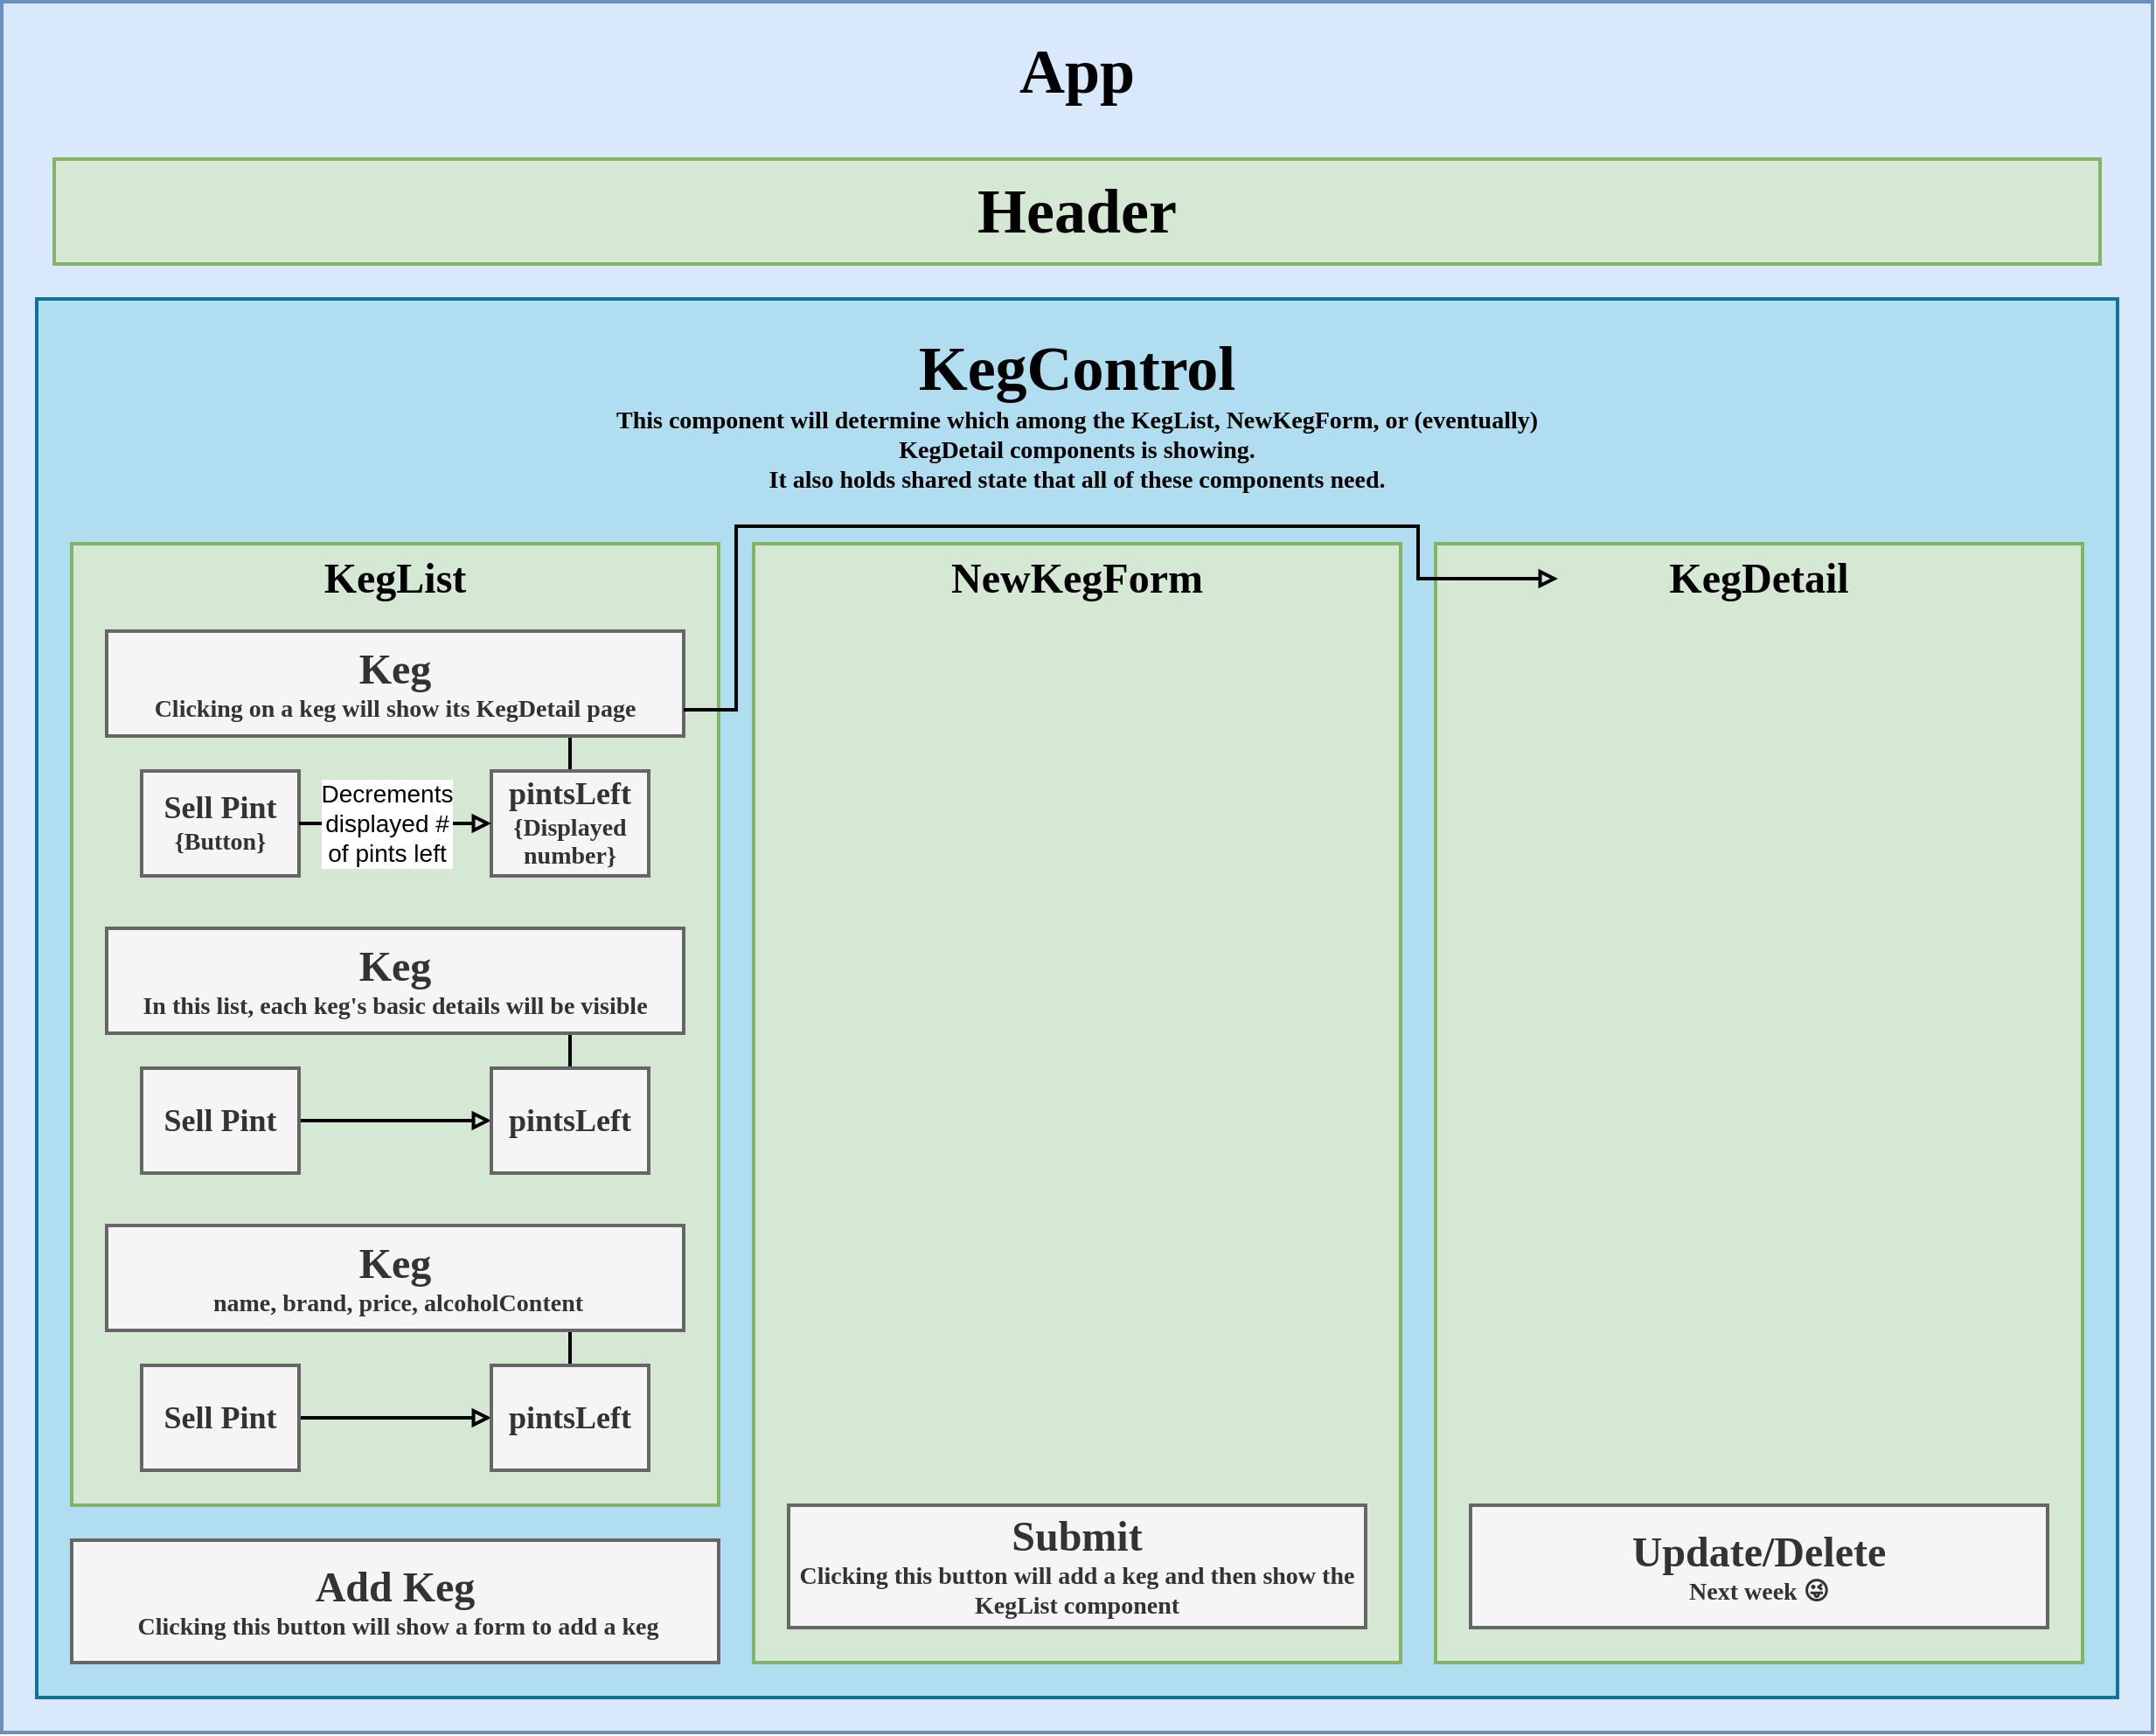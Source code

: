 <mxfile version="14.1.8" type="device"><diagram id="mD3gllbiSejDzujtqncb" name="Page-1"><mxGraphModel dx="3162" dy="1222" grid="1" gridSize="10" guides="1" tooltips="1" connect="1" arrows="1" fold="1" page="1" pageScale="1" pageWidth="1100" pageHeight="850" math="0" shadow="0"><root><mxCell id="0"/><mxCell id="1" parent="0"/><mxCell id="A_Lu4U9Y8x8mx7G1ReFX-2" value="" style="rounded=0;whiteSpace=wrap;html=1;strokeWidth=2;glass=0;sketch=0;shadow=0;fillColor=#dae8fc;strokeColor=#6c8ebf;" parent="1" vertex="1"><mxGeometry x="-10" y="10" width="1230" height="990" as="geometry"/></mxCell><mxCell id="A_Lu4U9Y8x8mx7G1ReFX-15" value="" style="rounded=0;whiteSpace=wrap;html=1;shadow=0;glass=0;sketch=0;strokeWidth=2;fillColor=#b1ddf0;strokeColor=#10739e;" parent="1" vertex="1"><mxGeometry x="10" y="180" width="1190" height="800" as="geometry"/></mxCell><mxCell id="A_Lu4U9Y8x8mx7G1ReFX-3" value="&lt;font data-font-src=&quot;https://fonts.googleapis.com/css?family=Roboto&quot; style=&quot;font-size: 36px&quot; face=&quot;gill sans mt&quot;&gt;&lt;b&gt;App&lt;/b&gt;&lt;/font&gt;" style="text;html=1;strokeColor=none;fillColor=none;align=center;verticalAlign=middle;whiteSpace=wrap;rounded=0;" parent="1" vertex="1"><mxGeometry x="555" y="10" width="100" height="80" as="geometry"/></mxCell><mxCell id="A_Lu4U9Y8x8mx7G1ReFX-4" value="" style="rounded=0;whiteSpace=wrap;html=1;shadow=0;glass=0;sketch=0;strokeWidth=2;fillColor=#d5e8d4;strokeColor=#82b366;" parent="1" vertex="1"><mxGeometry x="20" y="100" width="1170" height="60" as="geometry"/></mxCell><mxCell id="A_Lu4U9Y8x8mx7G1ReFX-5" value="&lt;font data-font-src=&quot;https://fonts.googleapis.com/css?family=Roboto&quot; style=&quot;font-size: 36px&quot; face=&quot;gill sans mt&quot;&gt;&lt;b&gt;Header&lt;/b&gt;&lt;/font&gt;" style="text;html=1;strokeColor=none;fillColor=none;align=center;verticalAlign=middle;whiteSpace=wrap;rounded=0;" parent="1" vertex="1"><mxGeometry x="555" y="90" width="100" height="80" as="geometry"/></mxCell><mxCell id="A_Lu4U9Y8x8mx7G1ReFX-6" value="" style="rounded=0;whiteSpace=wrap;html=1;shadow=0;glass=0;sketch=0;strokeWidth=2;fillColor=#d5e8d4;strokeColor=#82b366;" parent="1" vertex="1"><mxGeometry x="30" y="320" width="370" height="550" as="geometry"/></mxCell><mxCell id="A_Lu4U9Y8x8mx7G1ReFX-7" value="&lt;font data-font-src=&quot;https://fonts.googleapis.com/css?family=Roboto&quot; style=&quot;font-size: 24px&quot; face=&quot;gill sans mt&quot;&gt;&lt;b&gt;KegList&lt;/b&gt;&lt;/font&gt;" style="text;html=1;strokeColor=none;fillColor=none;align=center;verticalAlign=middle;whiteSpace=wrap;rounded=0;" parent="1" vertex="1"><mxGeometry x="100" y="320" width="230" height="40" as="geometry"/></mxCell><mxCell id="A_Lu4U9Y8x8mx7G1ReFX-28" style="edgeStyle=orthogonalEdgeStyle;rounded=0;orthogonalLoop=1;jettySize=auto;html=1;exitX=0.75;exitY=1;exitDx=0;exitDy=0;entryX=0.5;entryY=0;entryDx=0;entryDy=0;endArrow=none;endFill=0;strokeWidth=2;" parent="1" source="A_Lu4U9Y8x8mx7G1ReFX-8" target="A_Lu4U9Y8x8mx7G1ReFX-22" edge="1"><mxGeometry relative="1" as="geometry"/></mxCell><mxCell id="A_Lu4U9Y8x8mx7G1ReFX-8" value="&lt;font face=&quot;gill sans mt&quot; data-font-src=&quot;https://fonts.googleapis.com/css?family=Roboto&quot;&gt;&lt;b&gt;&lt;span style=&quot;font-size: 24px&quot;&gt;Keg&lt;/span&gt;&lt;br&gt;&lt;font style=&quot;font-size: 14px&quot;&gt;Clicking on a keg will show its KegDetail page&lt;/font&gt;&lt;br&gt;&lt;/b&gt;&lt;/font&gt;" style="rounded=0;whiteSpace=wrap;html=1;shadow=0;glass=0;sketch=0;strokeWidth=2;fillColor=#f5f5f5;strokeColor=#666666;fontColor=#333333;" parent="1" vertex="1"><mxGeometry x="50" y="370" width="330" height="60" as="geometry"/></mxCell><mxCell id="A_Lu4U9Y8x8mx7G1ReFX-34" style="edgeStyle=orthogonalEdgeStyle;rounded=0;orthogonalLoop=1;jettySize=auto;html=1;exitX=0.75;exitY=1;exitDx=0;exitDy=0;entryX=0.5;entryY=0;entryDx=0;entryDy=0;endArrow=none;endFill=0;strokeWidth=2;" parent="1" source="A_Lu4U9Y8x8mx7G1ReFX-9" target="A_Lu4U9Y8x8mx7G1ReFX-32" edge="1"><mxGeometry relative="1" as="geometry"/></mxCell><mxCell id="A_Lu4U9Y8x8mx7G1ReFX-9" value="&lt;font face=&quot;gill sans mt&quot; data-font-src=&quot;https://fonts.googleapis.com/css?family=Roboto&quot;&gt;&lt;b&gt;&lt;span style=&quot;font-size: 24px&quot;&gt;Keg&lt;/span&gt;&lt;br&gt;&lt;font style=&quot;font-size: 14px&quot;&gt;In this list, each keg's basic details will be visible&lt;/font&gt;&lt;br&gt;&lt;/b&gt;&lt;/font&gt;" style="rounded=0;whiteSpace=wrap;html=1;shadow=0;glass=0;sketch=0;strokeWidth=2;fillColor=#f5f5f5;strokeColor=#666666;fontColor=#333333;" parent="1" vertex="1"><mxGeometry x="50" y="540" width="330" height="60" as="geometry"/></mxCell><mxCell id="A_Lu4U9Y8x8mx7G1ReFX-38" style="edgeStyle=orthogonalEdgeStyle;rounded=0;orthogonalLoop=1;jettySize=auto;html=1;exitX=0.75;exitY=1;exitDx=0;exitDy=0;entryX=0.5;entryY=0;entryDx=0;entryDy=0;endArrow=none;endFill=0;strokeWidth=2;" parent="1" source="A_Lu4U9Y8x8mx7G1ReFX-10" target="A_Lu4U9Y8x8mx7G1ReFX-36" edge="1"><mxGeometry relative="1" as="geometry"/></mxCell><mxCell id="A_Lu4U9Y8x8mx7G1ReFX-10" value="&lt;font data-font-src=&quot;https://fonts.googleapis.com/css?family=Roboto&quot;&gt;&lt;b&gt;&lt;span style=&quot;font-family: &amp;#34;gill sans mt&amp;#34; ; font-size: 24px&quot;&gt;Keg&lt;/span&gt;&lt;br&gt;&lt;font face=&quot;Consolas&quot; data-font-src=&quot;https://fonts.googleapis.com/css?family=Consolas&quot; style=&quot;font-size: 14px&quot;&gt;&amp;nbsp;name, brand, price, alcoholContent&lt;/font&gt;&lt;br&gt;&lt;/b&gt;&lt;/font&gt;" style="rounded=0;whiteSpace=wrap;html=1;shadow=0;glass=0;sketch=0;strokeWidth=2;fillColor=#f5f5f5;strokeColor=#666666;fontColor=#333333;" parent="1" vertex="1"><mxGeometry x="50" y="710" width="330" height="60" as="geometry"/></mxCell><mxCell id="A_Lu4U9Y8x8mx7G1ReFX-11" value="&lt;font face=&quot;gill sans mt&quot; data-font-src=&quot;https://fonts.googleapis.com/css?family=Roboto&quot;&gt;&lt;b&gt;&lt;span style=&quot;font-size: 24px&quot;&gt;Add Keg&lt;/span&gt;&lt;br&gt;&lt;font style=&quot;font-size: 14px&quot;&gt;&amp;nbsp;Clicking this button will show a form to add a keg&lt;/font&gt;&lt;br&gt;&lt;/b&gt;&lt;/font&gt;" style="rounded=0;whiteSpace=wrap;html=1;shadow=0;glass=0;sketch=0;strokeWidth=2;fillColor=#f5f5f5;strokeColor=#666666;fontColor=#333333;" parent="1" vertex="1"><mxGeometry x="30" y="890" width="370" height="70" as="geometry"/></mxCell><mxCell id="A_Lu4U9Y8x8mx7G1ReFX-12" value="" style="rounded=0;whiteSpace=wrap;html=1;shadow=0;glass=0;sketch=0;strokeWidth=2;fillColor=#d5e8d4;strokeColor=#82b366;" parent="1" vertex="1"><mxGeometry x="420" y="320" width="370" height="640" as="geometry"/></mxCell><mxCell id="A_Lu4U9Y8x8mx7G1ReFX-13" value="&lt;font face=&quot;gill sans mt&quot;&gt;&lt;span style=&quot;font-size: 24px&quot;&gt;&lt;b&gt;NewKegForm&lt;/b&gt;&lt;/span&gt;&lt;/font&gt;" style="text;html=1;strokeColor=none;fillColor=none;align=center;verticalAlign=middle;whiteSpace=wrap;rounded=0;" parent="1" vertex="1"><mxGeometry x="490" y="320" width="230" height="40" as="geometry"/></mxCell><mxCell id="A_Lu4U9Y8x8mx7G1ReFX-14" value="&lt;font face=&quot;gill sans mt&quot; data-font-src=&quot;https://fonts.googleapis.com/css?family=Roboto&quot;&gt;&lt;b&gt;&lt;span style=&quot;font-size: 24px&quot;&gt;Submit&lt;/span&gt;&lt;br&gt;&lt;font style=&quot;font-size: 14px&quot;&gt;Clicking this button will add a keg and then show the KegList component&lt;/font&gt;&lt;br&gt;&lt;/b&gt;&lt;/font&gt;" style="rounded=0;whiteSpace=wrap;html=1;shadow=0;glass=0;sketch=0;strokeWidth=2;fillColor=#f5f5f5;strokeColor=#666666;fontColor=#333333;" parent="1" vertex="1"><mxGeometry x="440" y="870" width="330" height="70" as="geometry"/></mxCell><mxCell id="A_Lu4U9Y8x8mx7G1ReFX-16" value="&lt;font data-font-src=&quot;https://fonts.googleapis.com/css?family=Roboto&quot; face=&quot;gill sans mt&quot;&gt;&lt;b&gt;&lt;span style=&quot;font-size: 36px&quot;&gt;KegControl&lt;/span&gt;&lt;br&gt;&lt;font style=&quot;font-size: 14px&quot;&gt;&lt;font&gt;This component will determine which among the KegList, NewKegForm, or (eventually) KegDetail components is showing.&lt;br&gt;&lt;/font&gt;&lt;font&gt;It also holds shared state that all of these components need.&lt;/font&gt;&lt;/font&gt;&lt;br&gt;&lt;/b&gt;&lt;/font&gt;" style="text;html=1;strokeColor=none;fillColor=none;align=center;verticalAlign=middle;whiteSpace=wrap;rounded=0;" parent="1" vertex="1"><mxGeometry x="325" y="170" width="560" height="150" as="geometry"/></mxCell><mxCell id="A_Lu4U9Y8x8mx7G1ReFX-17" value="" style="rounded=0;whiteSpace=wrap;html=1;shadow=0;glass=0;sketch=0;strokeWidth=2;fillColor=#d5e8d4;strokeColor=#82b366;" parent="1" vertex="1"><mxGeometry x="810" y="320" width="370" height="640" as="geometry"/></mxCell><mxCell id="A_Lu4U9Y8x8mx7G1ReFX-18" value="&lt;font face=&quot;gill sans mt&quot; data-font-src=&quot;https://fonts.googleapis.com/css?family=Roboto&quot;&gt;&lt;b&gt;&lt;span style=&quot;font-size: 24px&quot;&gt;Update/Delete&lt;/span&gt;&lt;br&gt;&lt;font style=&quot;font-size: 14px&quot;&gt;Next week 😜&lt;/font&gt;&lt;br&gt;&lt;/b&gt;&lt;/font&gt;" style="rounded=0;whiteSpace=wrap;html=1;shadow=0;glass=0;sketch=0;strokeWidth=2;fillColor=#f5f5f5;strokeColor=#666666;fontColor=#333333;" parent="1" vertex="1"><mxGeometry x="830" y="870" width="330" height="70" as="geometry"/></mxCell><mxCell id="A_Lu4U9Y8x8mx7G1ReFX-19" value="&lt;font face=&quot;gill sans mt&quot;&gt;&lt;span style=&quot;font-size: 24px&quot;&gt;&lt;b&gt;KegDetail&lt;/b&gt;&lt;/span&gt;&lt;/font&gt;" style="text;html=1;strokeColor=none;fillColor=none;align=center;verticalAlign=middle;whiteSpace=wrap;rounded=0;" parent="1" vertex="1"><mxGeometry x="880" y="320" width="230" height="40" as="geometry"/></mxCell><mxCell id="A_Lu4U9Y8x8mx7G1ReFX-22" value="&lt;font face=&quot;gill sans mt&quot; data-font-src=&quot;https://fonts.googleapis.com/css?family=Roboto&quot;&gt;&lt;b&gt;&lt;font style=&quot;font-size: 18px&quot;&gt;pintsLeft&lt;br&gt;&lt;/font&gt;&lt;font style=&quot;font-size: 14px&quot;&gt;{Displayed number}&lt;/font&gt;&lt;br&gt;&lt;/b&gt;&lt;/font&gt;" style="rounded=0;whiteSpace=wrap;html=1;shadow=0;glass=0;sketch=0;strokeWidth=2;fillColor=#f5f5f5;strokeColor=#666666;fontColor=#333333;" parent="1" vertex="1"><mxGeometry x="270" y="450" width="90" height="60" as="geometry"/></mxCell><mxCell id="A_Lu4U9Y8x8mx7G1ReFX-23" value="&lt;font face=&quot;gill sans mt&quot; data-font-src=&quot;https://fonts.googleapis.com/css?family=Roboto&quot;&gt;&lt;b&gt;&lt;font style=&quot;font-size: 18px&quot;&gt;Sell Pint&lt;br&gt;&lt;/font&gt;&lt;font style=&quot;font-size: 14px&quot;&gt;{Button}&lt;/font&gt;&lt;br&gt;&lt;/b&gt;&lt;/font&gt;" style="rounded=0;whiteSpace=wrap;html=1;shadow=0;glass=0;sketch=0;strokeWidth=2;fillColor=#f5f5f5;strokeColor=#666666;fontColor=#333333;" parent="1" vertex="1"><mxGeometry x="70" y="450" width="90" height="60" as="geometry"/></mxCell><mxCell id="A_Lu4U9Y8x8mx7G1ReFX-31" style="edgeStyle=orthogonalEdgeStyle;rounded=0;orthogonalLoop=1;jettySize=auto;html=1;exitX=0;exitY=0.5;exitDx=0;exitDy=0;entryX=1;entryY=0.5;entryDx=0;entryDy=0;endArrow=none;endFill=0;strokeWidth=2;startArrow=block;startFill=0;" parent="1" source="A_Lu4U9Y8x8mx7G1ReFX-32" target="A_Lu4U9Y8x8mx7G1ReFX-33" edge="1"><mxGeometry relative="1" as="geometry"/></mxCell><mxCell id="A_Lu4U9Y8x8mx7G1ReFX-32" value="&lt;font face=&quot;gill sans mt&quot; data-font-src=&quot;https://fonts.googleapis.com/css?family=Roboto&quot;&gt;&lt;b&gt;&lt;font style=&quot;font-size: 18px&quot;&gt;pintsLeft&lt;/font&gt;&lt;br&gt;&lt;/b&gt;&lt;/font&gt;" style="rounded=0;whiteSpace=wrap;html=1;shadow=0;glass=0;sketch=0;strokeWidth=2;fillColor=#f5f5f5;strokeColor=#666666;fontColor=#333333;" parent="1" vertex="1"><mxGeometry x="270" y="620" width="90" height="60" as="geometry"/></mxCell><mxCell id="A_Lu4U9Y8x8mx7G1ReFX-33" value="&lt;font face=&quot;gill sans mt&quot; data-font-src=&quot;https://fonts.googleapis.com/css?family=Roboto&quot;&gt;&lt;b&gt;&lt;font style=&quot;font-size: 18px&quot;&gt;Sell Pint&lt;/font&gt;&lt;br&gt;&lt;/b&gt;&lt;/font&gt;" style="rounded=0;whiteSpace=wrap;html=1;shadow=0;glass=0;sketch=0;strokeWidth=2;fillColor=#f5f5f5;strokeColor=#666666;fontColor=#333333;" parent="1" vertex="1"><mxGeometry x="70" y="620" width="90" height="60" as="geometry"/></mxCell><mxCell id="A_Lu4U9Y8x8mx7G1ReFX-35" style="edgeStyle=orthogonalEdgeStyle;rounded=0;orthogonalLoop=1;jettySize=auto;html=1;exitX=0;exitY=0.5;exitDx=0;exitDy=0;entryX=1;entryY=0.5;entryDx=0;entryDy=0;endArrow=none;endFill=0;strokeWidth=2;startArrow=block;startFill=0;" parent="1" source="A_Lu4U9Y8x8mx7G1ReFX-36" target="A_Lu4U9Y8x8mx7G1ReFX-37" edge="1"><mxGeometry relative="1" as="geometry"/></mxCell><mxCell id="A_Lu4U9Y8x8mx7G1ReFX-36" value="&lt;font face=&quot;gill sans mt&quot; data-font-src=&quot;https://fonts.googleapis.com/css?family=Roboto&quot;&gt;&lt;b&gt;&lt;font style=&quot;font-size: 18px&quot;&gt;pintsLeft&lt;/font&gt;&lt;br&gt;&lt;/b&gt;&lt;/font&gt;" style="rounded=0;whiteSpace=wrap;html=1;shadow=0;glass=0;sketch=0;strokeWidth=2;fillColor=#f5f5f5;strokeColor=#666666;fontColor=#333333;" parent="1" vertex="1"><mxGeometry x="270" y="790" width="90" height="60" as="geometry"/></mxCell><mxCell id="A_Lu4U9Y8x8mx7G1ReFX-37" value="&lt;font face=&quot;gill sans mt&quot; data-font-src=&quot;https://fonts.googleapis.com/css?family=Roboto&quot;&gt;&lt;b&gt;&lt;font style=&quot;font-size: 18px&quot;&gt;Sell Pint&lt;/font&gt;&lt;br&gt;&lt;/b&gt;&lt;/font&gt;" style="rounded=0;whiteSpace=wrap;html=1;shadow=0;glass=0;sketch=0;strokeWidth=2;fillColor=#f5f5f5;strokeColor=#666666;fontColor=#333333;" parent="1" vertex="1"><mxGeometry x="70" y="790" width="90" height="60" as="geometry"/></mxCell><mxCell id="A_Lu4U9Y8x8mx7G1ReFX-39" style="edgeStyle=orthogonalEdgeStyle;rounded=0;orthogonalLoop=1;jettySize=auto;html=1;exitX=1;exitY=0.75;exitDx=0;exitDy=0;entryX=0;entryY=0.5;entryDx=0;entryDy=0;endArrow=block;endFill=0;strokeWidth=2;" parent="1" source="A_Lu4U9Y8x8mx7G1ReFX-8" target="A_Lu4U9Y8x8mx7G1ReFX-19" edge="1"><mxGeometry relative="1" as="geometry"><Array as="points"><mxPoint x="410" y="415"/><mxPoint x="410" y="310"/><mxPoint x="800" y="310"/><mxPoint x="800" y="340"/></Array></mxGeometry></mxCell><mxCell id="A_Lu4U9Y8x8mx7G1ReFX-29" value="&lt;font style=&quot;font-size: 14px&quot;&gt;Decrements&lt;br&gt;displayed #&lt;br&gt;of pints left&lt;/font&gt;" style="edgeStyle=orthogonalEdgeStyle;rounded=0;orthogonalLoop=1;jettySize=auto;html=1;exitX=0;exitY=0.5;exitDx=0;exitDy=0;entryX=1;entryY=0.5;entryDx=0;entryDy=0;endArrow=none;endFill=0;strokeWidth=2;startArrow=block;startFill=0;" parent="1" source="A_Lu4U9Y8x8mx7G1ReFX-22" target="A_Lu4U9Y8x8mx7G1ReFX-23" edge="1"><mxGeometry x="0.091" relative="1" as="geometry"><mxPoint as="offset"/></mxGeometry></mxCell></root></mxGraphModel></diagram></mxfile>